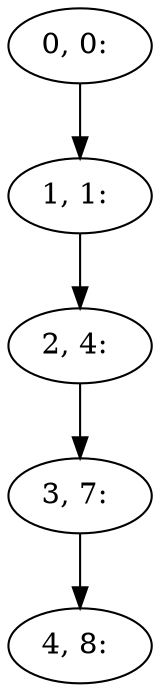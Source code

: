 digraph G {
0[label="0, 0: "];
1[label="1, 1: "];
2[label="2, 4: "];
3[label="3, 7: "];
4[label="4, 8: "];
0->1 ;
1->2 ;
2->3 ;
3->4 ;
}
